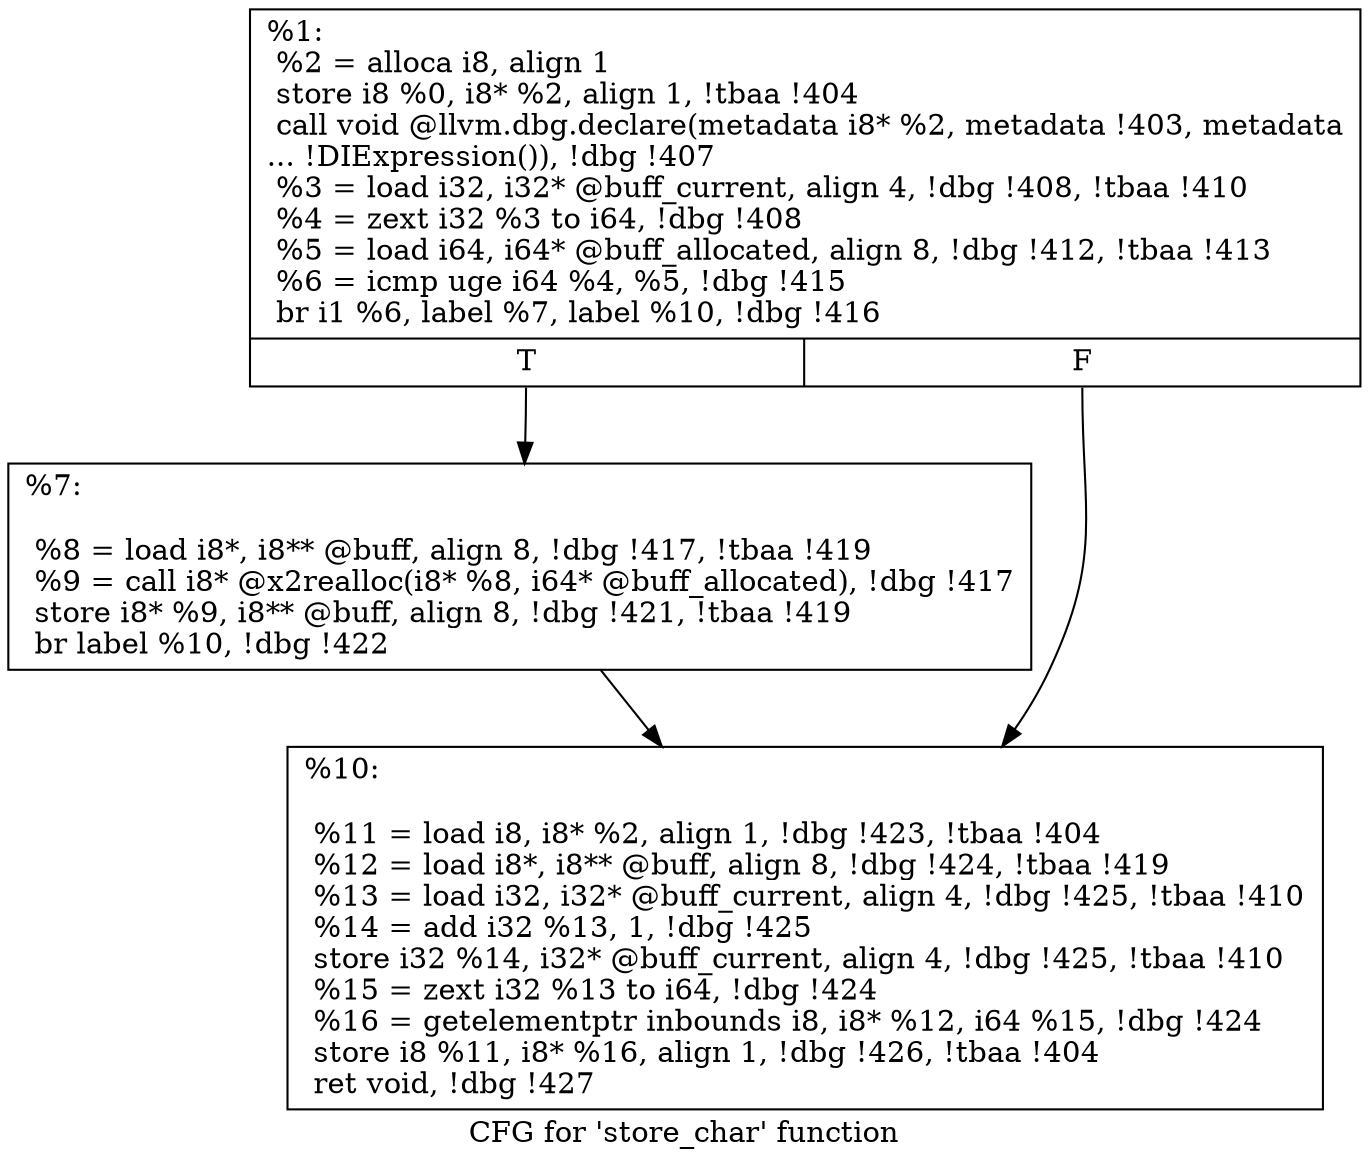 digraph "CFG for 'store_char' function" {
	label="CFG for 'store_char' function";

	Node0x2155580 [shape=record,label="{%1:\l  %2 = alloca i8, align 1\l  store i8 %0, i8* %2, align 1, !tbaa !404\l  call void @llvm.dbg.declare(metadata i8* %2, metadata !403, metadata\l... !DIExpression()), !dbg !407\l  %3 = load i32, i32* @buff_current, align 4, !dbg !408, !tbaa !410\l  %4 = zext i32 %3 to i64, !dbg !408\l  %5 = load i64, i64* @buff_allocated, align 8, !dbg !412, !tbaa !413\l  %6 = icmp uge i64 %4, %5, !dbg !415\l  br i1 %6, label %7, label %10, !dbg !416\l|{<s0>T|<s1>F}}"];
	Node0x2155580:s0 -> Node0x2155600;
	Node0x2155580:s1 -> Node0x2155650;
	Node0x2155600 [shape=record,label="{%7:\l\l  %8 = load i8*, i8** @buff, align 8, !dbg !417, !tbaa !419\l  %9 = call i8* @x2realloc(i8* %8, i64* @buff_allocated), !dbg !417\l  store i8* %9, i8** @buff, align 8, !dbg !421, !tbaa !419\l  br label %10, !dbg !422\l}"];
	Node0x2155600 -> Node0x2155650;
	Node0x2155650 [shape=record,label="{%10:\l\l  %11 = load i8, i8* %2, align 1, !dbg !423, !tbaa !404\l  %12 = load i8*, i8** @buff, align 8, !dbg !424, !tbaa !419\l  %13 = load i32, i32* @buff_current, align 4, !dbg !425, !tbaa !410\l  %14 = add i32 %13, 1, !dbg !425\l  store i32 %14, i32* @buff_current, align 4, !dbg !425, !tbaa !410\l  %15 = zext i32 %13 to i64, !dbg !424\l  %16 = getelementptr inbounds i8, i8* %12, i64 %15, !dbg !424\l  store i8 %11, i8* %16, align 1, !dbg !426, !tbaa !404\l  ret void, !dbg !427\l}"];
}
